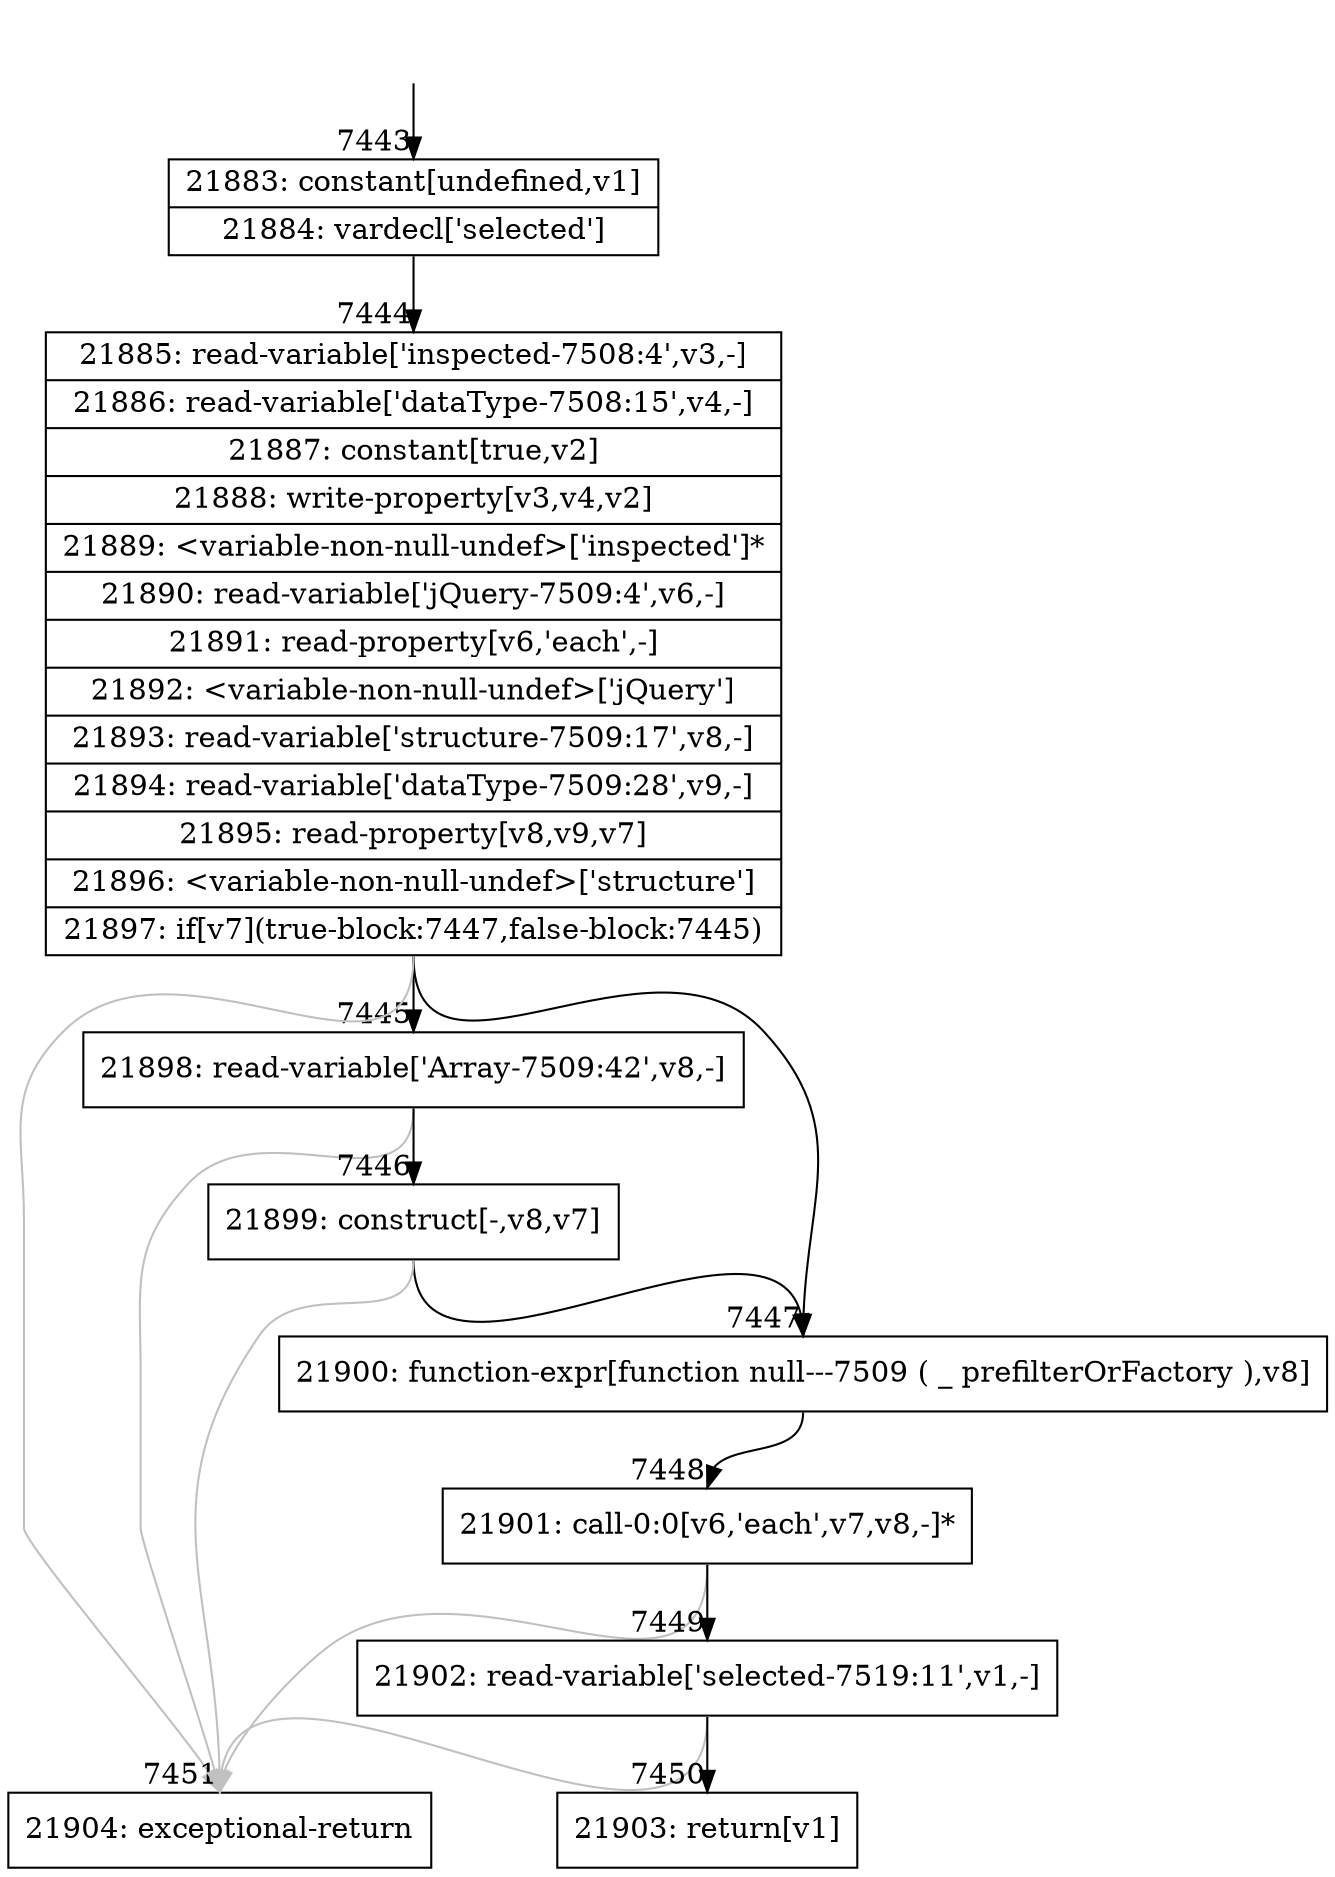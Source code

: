digraph {
rankdir="TD"
BB_entry470[shape=none,label=""];
BB_entry470 -> BB7443 [tailport=s, headport=n, headlabel="    7443"]
BB7443 [shape=record label="{21883: constant[undefined,v1]|21884: vardecl['selected']}" ] 
BB7443 -> BB7444 [tailport=s, headport=n, headlabel="      7444"]
BB7444 [shape=record label="{21885: read-variable['inspected-7508:4',v3,-]|21886: read-variable['dataType-7508:15',v4,-]|21887: constant[true,v2]|21888: write-property[v3,v4,v2]|21889: \<variable-non-null-undef\>['inspected']*|21890: read-variable['jQuery-7509:4',v6,-]|21891: read-property[v6,'each',-]|21892: \<variable-non-null-undef\>['jQuery']|21893: read-variable['structure-7509:17',v8,-]|21894: read-variable['dataType-7509:28',v9,-]|21895: read-property[v8,v9,v7]|21896: \<variable-non-null-undef\>['structure']|21897: if[v7](true-block:7447,false-block:7445)}" ] 
BB7444 -> BB7447 [tailport=s, headport=n, headlabel="      7447"]
BB7444 -> BB7445 [tailport=s, headport=n, headlabel="      7445"]
BB7444 -> BB7451 [tailport=s, headport=n, color=gray, headlabel="      7451"]
BB7445 [shape=record label="{21898: read-variable['Array-7509:42',v8,-]}" ] 
BB7445 -> BB7446 [tailport=s, headport=n, headlabel="      7446"]
BB7445 -> BB7451 [tailport=s, headport=n, color=gray]
BB7446 [shape=record label="{21899: construct[-,v8,v7]}" ] 
BB7446 -> BB7447 [tailport=s, headport=n]
BB7446 -> BB7451 [tailport=s, headport=n, color=gray]
BB7447 [shape=record label="{21900: function-expr[function null---7509 ( _ prefilterOrFactory ),v8]}" ] 
BB7447 -> BB7448 [tailport=s, headport=n, headlabel="      7448"]
BB7448 [shape=record label="{21901: call-0:0[v6,'each',v7,v8,-]*}" ] 
BB7448 -> BB7449 [tailport=s, headport=n, headlabel="      7449"]
BB7448 -> BB7451 [tailport=s, headport=n, color=gray]
BB7449 [shape=record label="{21902: read-variable['selected-7519:11',v1,-]}" ] 
BB7449 -> BB7450 [tailport=s, headport=n, headlabel="      7450"]
BB7449 -> BB7451 [tailport=s, headport=n, color=gray]
BB7450 [shape=record label="{21903: return[v1]}" ] 
BB7451 [shape=record label="{21904: exceptional-return}" ] 
}
